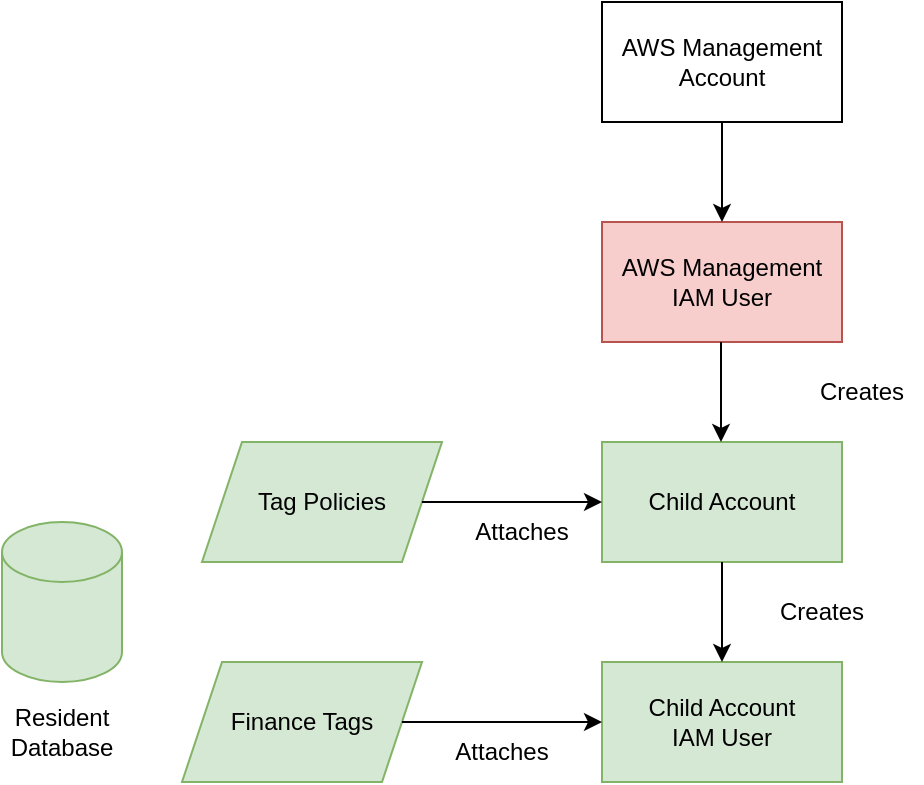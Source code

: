 <mxfile>
    <diagram id="p-KAGm5hZ9x6GJJckylW" name="Page-1">
        <mxGraphModel dx="530" dy="405" grid="1" gridSize="10" guides="1" tooltips="1" connect="1" arrows="1" fold="1" page="1" pageScale="1" pageWidth="1169" pageHeight="827" math="0" shadow="0">
            <root>
                <mxCell id="0"/>
                <mxCell id="1" parent="0"/>
                <mxCell id="2" value="AWS Management Account" style="rounded=0;whiteSpace=wrap;html=1;" parent="1" vertex="1">
                    <mxGeometry x="480" y="70" width="120" height="60" as="geometry"/>
                </mxCell>
                <mxCell id="3" value="AWS Management IAM User" style="rounded=0;whiteSpace=wrap;html=1;fillColor=#f8cecc;strokeColor=#b85450;" parent="1" vertex="1">
                    <mxGeometry x="480" y="180" width="120" height="60" as="geometry"/>
                </mxCell>
                <mxCell id="4" value="Child Account" style="rounded=0;whiteSpace=wrap;html=1;fillColor=#d5e8d4;strokeColor=#82b366;" parent="1" vertex="1">
                    <mxGeometry x="480" y="290" width="120" height="60" as="geometry"/>
                </mxCell>
                <mxCell id="5" value="Child Account&lt;br&gt;IAM User" style="rounded=0;whiteSpace=wrap;html=1;fillColor=#d5e8d4;strokeColor=#82b366;" parent="1" vertex="1">
                    <mxGeometry x="480" y="400" width="120" height="60" as="geometry"/>
                </mxCell>
                <mxCell id="6" value="Tag Policies" style="shape=parallelogram;perimeter=parallelogramPerimeter;whiteSpace=wrap;html=1;fixedSize=1;fillColor=#d5e8d4;strokeColor=#82b366;" parent="1" vertex="1">
                    <mxGeometry x="280" y="290" width="120" height="60" as="geometry"/>
                </mxCell>
                <mxCell id="7" value="Finance Tags" style="shape=parallelogram;perimeter=parallelogramPerimeter;whiteSpace=wrap;html=1;fixedSize=1;fillColor=#d5e8d4;strokeColor=#82b366;" parent="1" vertex="1">
                    <mxGeometry x="270" y="400" width="120" height="60" as="geometry"/>
                </mxCell>
                <mxCell id="8" value="" style="endArrow=classic;html=1;exitX=0.5;exitY=1;exitDx=0;exitDy=0;" parent="1" source="2" target="3" edge="1">
                    <mxGeometry width="50" height="50" relative="1" as="geometry">
                        <mxPoint x="560" y="330" as="sourcePoint"/>
                        <mxPoint x="610" y="280" as="targetPoint"/>
                    </mxGeometry>
                </mxCell>
                <mxCell id="9" value="" style="endArrow=classic;html=1;exitX=0.5;exitY=1;exitDx=0;exitDy=0;" parent="1" edge="1">
                    <mxGeometry width="50" height="50" relative="1" as="geometry">
                        <mxPoint x="539.5" y="240" as="sourcePoint"/>
                        <mxPoint x="539.5" y="290" as="targetPoint"/>
                    </mxGeometry>
                </mxCell>
                <mxCell id="10" value="" style="shape=cylinder3;whiteSpace=wrap;html=1;boundedLbl=1;backgroundOutline=1;size=15;fillColor=#d5e8d4;strokeColor=#82b366;" parent="1" vertex="1">
                    <mxGeometry x="180" y="330" width="60" height="80" as="geometry"/>
                </mxCell>
                <mxCell id="11" value="Creates" style="text;html=1;strokeColor=none;fillColor=none;align=center;verticalAlign=middle;whiteSpace=wrap;rounded=0;" parent="1" vertex="1">
                    <mxGeometry x="580" y="250" width="60" height="30" as="geometry"/>
                </mxCell>
                <mxCell id="13" value="" style="endArrow=classic;html=1;entryX=0.5;entryY=0;entryDx=0;entryDy=0;exitX=0.5;exitY=1;exitDx=0;exitDy=0;" parent="1" source="4" target="5" edge="1">
                    <mxGeometry width="50" height="50" relative="1" as="geometry">
                        <mxPoint x="560" y="330" as="sourcePoint"/>
                        <mxPoint x="610" y="280" as="targetPoint"/>
                    </mxGeometry>
                </mxCell>
                <mxCell id="14" value="Creates" style="text;html=1;strokeColor=none;fillColor=none;align=center;verticalAlign=middle;whiteSpace=wrap;rounded=0;" parent="1" vertex="1">
                    <mxGeometry x="560" y="360" width="60" height="30" as="geometry"/>
                </mxCell>
                <mxCell id="15" value="" style="endArrow=classic;html=1;" parent="1" source="6" target="4" edge="1">
                    <mxGeometry width="50" height="50" relative="1" as="geometry">
                        <mxPoint x="560" y="330" as="sourcePoint"/>
                        <mxPoint x="610" y="280" as="targetPoint"/>
                    </mxGeometry>
                </mxCell>
                <mxCell id="16" value="Attaches" style="text;html=1;strokeColor=none;fillColor=none;align=center;verticalAlign=middle;whiteSpace=wrap;rounded=0;" parent="1" vertex="1">
                    <mxGeometry x="410" y="320" width="60" height="30" as="geometry"/>
                </mxCell>
                <mxCell id="17" value="Attaches" style="text;html=1;strokeColor=none;fillColor=none;align=center;verticalAlign=middle;whiteSpace=wrap;rounded=0;" parent="1" vertex="1">
                    <mxGeometry x="400" y="430" width="60" height="30" as="geometry"/>
                </mxCell>
                <mxCell id="18" value="" style="endArrow=classic;html=1;" parent="1" source="7" target="5" edge="1">
                    <mxGeometry width="50" height="50" relative="1" as="geometry">
                        <mxPoint x="560" y="330" as="sourcePoint"/>
                        <mxPoint x="610" y="280" as="targetPoint"/>
                    </mxGeometry>
                </mxCell>
                <mxCell id="19" value="Resident Database" style="text;html=1;strokeColor=none;fillColor=none;align=center;verticalAlign=middle;whiteSpace=wrap;rounded=0;" parent="1" vertex="1">
                    <mxGeometry x="180" y="420" width="60" height="30" as="geometry"/>
                </mxCell>
            </root>
        </mxGraphModel>
    </diagram>
    <diagram id="s3rn56iKTbamknJ_XZ1E" name="Page-2">
        <mxGraphModel dx="530" dy="405" grid="1" gridSize="10" guides="1" tooltips="1" connect="1" arrows="1" fold="1" page="1" pageScale="1" pageWidth="1169" pageHeight="827" math="0" shadow="0">
            <root>
                <mxCell id="0"/>
                <mxCell id="1" parent="0"/>
                <mxCell id="_bJ43jFXUNE1zcv9HWvk-1" value="Cloud Estate&lt;br&gt;Management Account" style="rounded=0;whiteSpace=wrap;html=1;" parent="1" vertex="1">
                    <mxGeometry x="510" y="140" width="120" height="60" as="geometry"/>
                </mxCell>
                <mxCell id="_bJ43jFXUNE1zcv9HWvk-2" value="Federal&lt;br&gt;Avaloq Group" style="rounded=0;whiteSpace=wrap;html=1;" parent="1" vertex="1">
                    <mxGeometry x="400" y="40" width="120" height="60" as="geometry"/>
                </mxCell>
                <mxCell id="_bJ43jFXUNE1zcv9HWvk-3" value="Cloud Providers&lt;br&gt;AWS/OCI" style="rounded=0;whiteSpace=wrap;html=1;" parent="1" vertex="1">
                    <mxGeometry x="670" y="40" width="120" height="60" as="geometry"/>
                </mxCell>
                <mxCell id="_bJ43jFXUNE1zcv9HWvk-4" value="Resident&lt;br&gt;Child Account" style="rounded=0;whiteSpace=wrap;html=1;" parent="1" vertex="1">
                    <mxGeometry x="510" y="250" width="120" height="60" as="geometry"/>
                </mxCell>
                <mxCell id="_bJ43jFXUNE1zcv9HWvk-5" value="Renter&lt;br&gt;AEVO&lt;br&gt;BANK" style="rounded=0;whiteSpace=wrap;html=1;" parent="1" vertex="1">
                    <mxGeometry x="710" y="240" width="120" height="60" as="geometry"/>
                </mxCell>
                <mxCell id="_bJ43jFXUNE1zcv9HWvk-6" value="" style="endArrow=classic;html=1;exitX=0.558;exitY=1.017;exitDx=0;exitDy=0;exitPerimeter=0;entryX=0.425;entryY=0;entryDx=0;entryDy=0;entryPerimeter=0;" parent="1" source="_bJ43jFXUNE1zcv9HWvk-2" target="_bJ43jFXUNE1zcv9HWvk-1" edge="1">
                    <mxGeometry width="50" height="50" relative="1" as="geometry">
                        <mxPoint x="560" y="270" as="sourcePoint"/>
                        <mxPoint x="610" y="220" as="targetPoint"/>
                    </mxGeometry>
                </mxCell>
                <mxCell id="_bJ43jFXUNE1zcv9HWvk-7" value="" style="endArrow=classic;html=1;exitX=0.442;exitY=1.033;exitDx=0;exitDy=0;exitPerimeter=0;entryX=0.6;entryY=0;entryDx=0;entryDy=0;entryPerimeter=0;" parent="1" source="_bJ43jFXUNE1zcv9HWvk-3" target="_bJ43jFXUNE1zcv9HWvk-1" edge="1">
                    <mxGeometry width="50" height="50" relative="1" as="geometry">
                        <mxPoint x="476.96" y="111.02" as="sourcePoint"/>
                        <mxPoint x="571" y="150" as="targetPoint"/>
                    </mxGeometry>
                </mxCell>
                <mxCell id="_bJ43jFXUNE1zcv9HWvk-8" value="" style="endArrow=classic;html=1;exitX=0.5;exitY=1;exitDx=0;exitDy=0;entryX=0.5;entryY=0;entryDx=0;entryDy=0;" parent="1" source="_bJ43jFXUNE1zcv9HWvk-1" target="_bJ43jFXUNE1zcv9HWvk-4" edge="1">
                    <mxGeometry width="50" height="50" relative="1" as="geometry">
                        <mxPoint x="560" y="270" as="sourcePoint"/>
                        <mxPoint x="610" y="220" as="targetPoint"/>
                    </mxGeometry>
                </mxCell>
                <mxCell id="_bJ43jFXUNE1zcv9HWvk-9" value="" style="endArrow=classic;html=1;exitX=0;exitY=0.5;exitDx=0;exitDy=0;entryX=1;entryY=0.5;entryDx=0;entryDy=0;" parent="1" source="_bJ43jFXUNE1zcv9HWvk-5" target="_bJ43jFXUNE1zcv9HWvk-4" edge="1">
                    <mxGeometry width="50" height="50" relative="1" as="geometry">
                        <mxPoint x="560" y="270" as="sourcePoint"/>
                        <mxPoint x="610" y="220" as="targetPoint"/>
                    </mxGeometry>
                </mxCell>
                <mxCell id="_bJ43jFXUNE1zcv9HWvk-10" value="User" style="rounded=0;whiteSpace=wrap;html=1;" parent="1" vertex="1">
                    <mxGeometry x="510" y="370" width="120" height="60" as="geometry"/>
                </mxCell>
                <mxCell id="_bJ43jFXUNE1zcv9HWvk-11" value="" style="endArrow=classic;html=1;entryX=0.5;entryY=0;entryDx=0;entryDy=0;exitX=0.5;exitY=1;exitDx=0;exitDy=0;" parent="1" source="_bJ43jFXUNE1zcv9HWvk-4" target="_bJ43jFXUNE1zcv9HWvk-10" edge="1">
                    <mxGeometry width="50" height="50" relative="1" as="geometry">
                        <mxPoint x="560" y="270" as="sourcePoint"/>
                        <mxPoint x="610" y="220" as="targetPoint"/>
                    </mxGeometry>
                </mxCell>
                <mxCell id="_bJ43jFXUNE1zcv9HWvk-12" value="Policy" style="rounded=0;whiteSpace=wrap;html=1;" parent="1" vertex="1">
                    <mxGeometry x="310" y="250" width="120" height="60" as="geometry"/>
                </mxCell>
                <mxCell id="_bJ43jFXUNE1zcv9HWvk-13" value="Tags" style="rounded=0;whiteSpace=wrap;html=1;" parent="1" vertex="1">
                    <mxGeometry x="720" y="370" width="120" height="60" as="geometry"/>
                </mxCell>
            </root>
        </mxGraphModel>
    </diagram>
</mxfile>